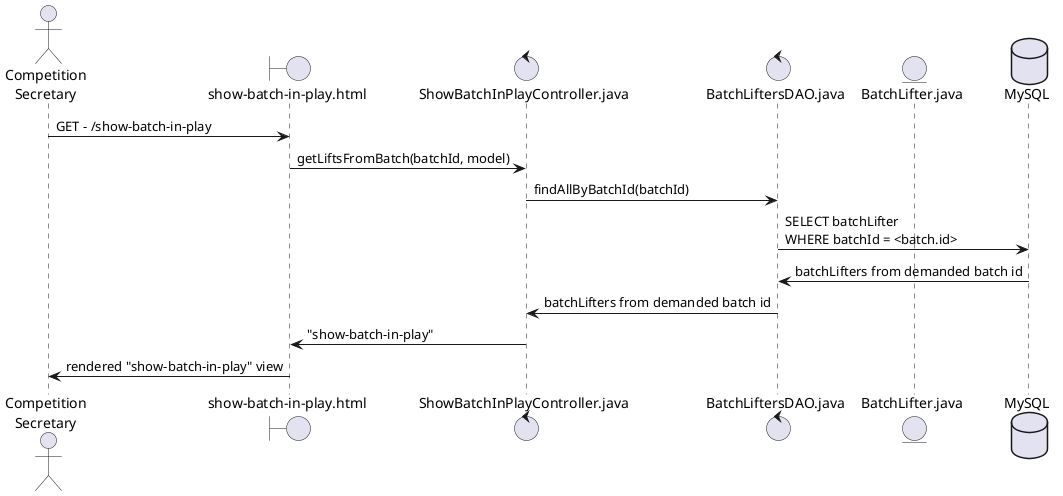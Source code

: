 @startuml

actor user as "Competition\nSecretary"

boundary ShowBatchInPlayView as "show-batch-in-play.html"
control ShowBatchInPlayController as "ShowBatchInPlayController.java"
control BatchLiftersDAO as "BatchLiftersDAO.java"
entity BatchLifter as "BatchLifter.java"
database MySQL

user -> ShowBatchInPlayView : GET - /show-batch-in-play
ShowBatchInPlayView -> ShowBatchInPlayController : getLiftsFromBatch(batchId, model)
ShowBatchInPlayController -> BatchLiftersDAO : findAllByBatchId(batchId)

BatchLiftersDAO -> MySQL : SELECT batchLifter \nWHERE batchId = <batch.id>
BatchLiftersDAO <- MySQL : batchLifters from demanded batch id

ShowBatchInPlayController <- BatchLiftersDAO : batchLifters from demanded batch id
ShowBatchInPlayView <- ShowBatchInPlayController : "show-batch-in-play"
user <- ShowBatchInPlayView : rendered "show-batch-in-play" view

@enduml
